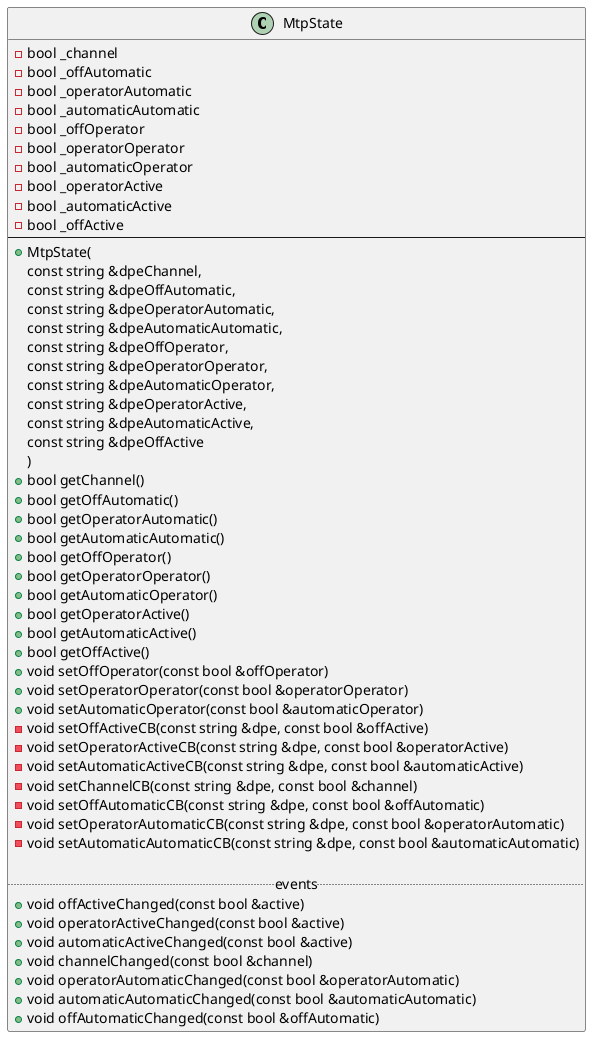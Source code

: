 @startuml MtpState

class MtpState
{
    - bool _channel
    - bool _offAutomatic
    - bool _operatorAutomatic
    - bool _automaticAutomatic
    - bool _offOperator
    - bool _operatorOperator
    - bool _automaticOperator
    - bool _operatorActive
    - bool _automaticActive
    - bool _offActive
--
    + MtpState(
        const string &dpeChannel,
        const string &dpeOffAutomatic,
        const string &dpeOperatorAutomatic,
        const string &dpeAutomaticAutomatic,
        const string &dpeOffOperator,
        const string &dpeOperatorOperator,
        const string &dpeAutomaticOperator,
        const string &dpeOperatorActive,
        const string &dpeAutomaticActive,
        const string &dpeOffActive
    )
    + bool getChannel()
    + bool getOffAutomatic()
    + bool getOperatorAutomatic()
    + bool getAutomaticAutomatic()
    + bool getOffOperator()
    + bool getOperatorOperator()
    + bool getAutomaticOperator()
    + bool getOperatorActive()
    + bool getAutomaticActive()
    + bool getOffActive()
    + void setOffOperator(const bool &offOperator)
    + void setOperatorOperator(const bool &operatorOperator)
    + void setAutomaticOperator(const bool &automaticOperator)
    - void setOffActiveCB(const string &dpe, const bool &offActive)
    - void setOperatorActiveCB(const string &dpe, const bool &operatorActive)
    - void setAutomaticActiveCB(const string &dpe, const bool &automaticActive)
    - void setChannelCB(const string &dpe, const bool &channel)
    - void setOffAutomaticCB(const string &dpe, const bool &offAutomatic)
    - void setOperatorAutomaticCB(const string &dpe, const bool &operatorAutomatic)
    - void setAutomaticAutomaticCB(const string &dpe, const bool &automaticAutomatic)

    ..events..
    + void offActiveChanged(const bool &active)
    + void operatorActiveChanged(const bool &active)
    + void automaticActiveChanged(const bool &active)
    + void channelChanged(const bool &channel)
    + void operatorAutomaticChanged(const bool &operatorAutomatic)
    + void automaticAutomaticChanged(const bool &automaticAutomatic)
    + void offAutomaticChanged(const bool &offAutomatic)
}

@enduml